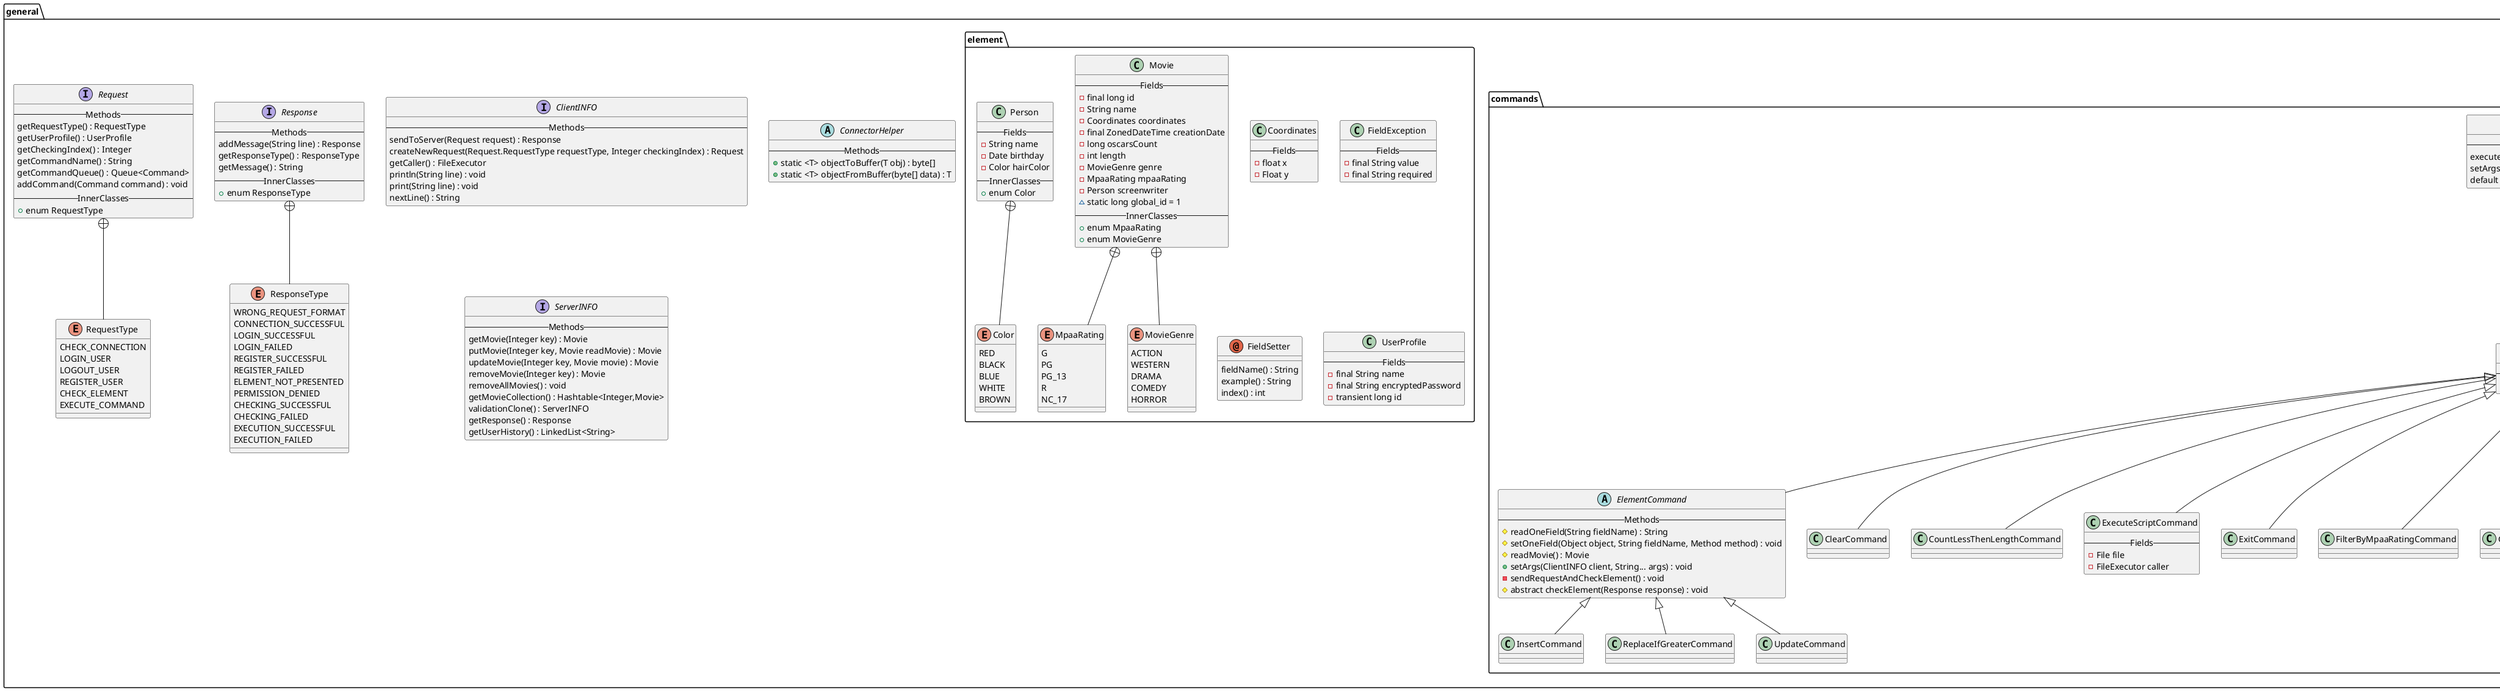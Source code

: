 @startuml

package general {

    package commands {
        class CommandException {
        --Methods--
        + getCommand() : String
        + getReason() : String
        + getMessage() : String
        }

        class BadArgumentsException extends CommandException {
        --Methods--
        ~ static getExamples() : Map<String, String>
        + getMessage() : String
        }

        class BadArgumentsCountException extends BadArgumentsException {
        --Methods--
        + getMessage() : String
        }

        class BadArgumentsFormatException extends BadArgumentsException {
        --Methods--
        + getMessage() : String
        }

        class UndefinedCommandException extends CommandException {
        --Methods--
        + getMessage() : String
        }

        interface Command {
        --Methods--
        execute(ServerINFO server) : boolean
        setArgs(ClientINFO client, String... args) : void
        default buildRequest(Request request) : void
        }

        abstract class NameableCommand implements Command {
        --Methods--
        + getCommandName() : String
        }

        abstract class ElementCommand extends NameableCommand {
        --Methods--
        # readOneField(String fieldName) : String
        # setOneField(Object object, String fieldName, Method method) : void
        # readMovie() : Movie
        + setArgs(ClientINFO client, String... args) : void
        - sendRequestAndCheckElement() : void
        # abstract checkElement(Response response) : void
        }

        class ClearCommand extends NameableCommand {
        }

        class CountLessThenLengthCommand extends NameableCommand {
        }

        class ExecuteScriptCommand extends NameableCommand {
        --Fields--
        - File file
        - FileExecutor caller
        }

        class ExitCommand extends NameableCommand {
        }

        class FilterByMpaaRatingCommand extends NameableCommand {
        }

        class GroupCountingByLengthCommand extends NameableCommand {
        }

        class HelpCommand extends NameableCommand {
        }

        class HistoryCommand extends NameableCommand {
        }

        class InfoCommand extends NameableCommand {
        }

        class InsertCommand extends ElementCommand {
        }

        class RemoveKeyCommand extends NameableCommand {
        }

        class RemoveLowerKeyCommand extends NameableCommand {
        }

        class ReplaceIfGreaterCommand extends ElementCommand {
        }

        class ShowCommand extends NameableCommand {
        }

        class UpdateCommand extends ElementCommand {
        }
    }

    package element {
        class Coordinates {
        --Fields--
        - float x
        - Float y
        }

        class FieldException {
        --Fields--
        - final String value
        - final String required
        }

        annotation FieldSetter {
        fieldName() : String
        example() : String
        index() : int
        }

        class Movie {
        --Fields--
        - final long id
        - String name
        - Coordinates coordinates
        - final ZonedDateTime creationDate
        - long oscarsCount
        - int length
        - MovieGenre genre
        - MpaaRating mpaaRating
        - Person screenwriter
        ~ static long global_id = 1
        --InnerClasses--
        + enum MpaaRating
        + enum MovieGenre
        }

        enum MpaaRating {
        G
        PG
        PG_13
        R
        NC_17
        }

        enum MovieGenre {
        ACTION
        WESTERN
        DRAMA
        COMEDY
        HORROR
        }

        class Person {
        --Fields--
        - String name
        - Date birthday
        - Color hairColor
        --InnerClasses--
        + enum Color
        }

        enum Color {
        RED
        BLACK
        BLUE
        WHITE
        BROWN
        }

        class UserProfile {
        --Fields--
        - final String name
        - final String encryptedPassword
        - transient long id
        }

        Color -up-+ Person
        MpaaRating -up-+ Movie
        MovieGenre -up-+ Movie
    }

    interface ClientINFO {
    --Methods--
    sendToServer(Request request) : Response
    createNewRequest(Request.RequestType requestType, Integer checkingIndex) : Request
    getCaller() : FileExecutor
    println(String line) : void
    print(String line) : void
    nextLine() : String
    }

    abstract class ConnectorHelper {
    --Methods--
    + static <T> objectToBuffer(T obj) : byte[]
    + static <T> objectFromBuffer(byte[] data) : T
    }

    interface Request {
    --Methods--
    getRequestType() : RequestType
    getUserProfile() : UserProfile
    getCheckingIndex() : Integer
    getCommandName() : String
    getCommandQueue() : Queue<Command>
    addCommand(Command command) : void
    --InnerClasses--
    + enum RequestType
    }

    enum RequestType {
    CHECK_CONNECTION
    LOGIN_USER
    LOGOUT_USER
    REGISTER_USER
    CHECK_ELEMENT
    EXECUTE_COMMAND
    }

    interface Response {
    --Methods--
    addMessage(String line) : Response
    getResponseType() : ResponseType
    getMessage() : String
    --InnerClasses--
    + enum ResponseType
    }

    enum ResponseType {
        WRONG_REQUEST_FORMAT
        CONNECTION_SUCCESSFUL
        LOGIN_SUCCESSFUL
        LOGIN_FAILED
        REGISTER_SUCCESSFUL
        REGISTER_FAILED
        ELEMENT_NOT_PRESENTED
        PERMISSION_DENIED
        CHECKING_SUCCESSFUL
        CHECKING_FAILED
        EXECUTION_SUCCESSFUL
        EXECUTION_FAILED
    }

    interface ServerINFO {
    --Methods--
    getMovie(Integer key) : Movie
    putMovie(Integer key, Movie readMovie) : Movie
    updateMovie(Integer key, Movie movie) : Movie
    removeMovie(Integer key) : Movie
    removeAllMovies() : void
    getMovieCollection() : Hashtable<Integer,Movie>
    validationClone() : ServerINFO
    getResponse() : Response
    getUserHistory() : LinkedList<String>
    }

    RequestType -up-+ Request
    ResponseType -up-+ Response
}

@enduml